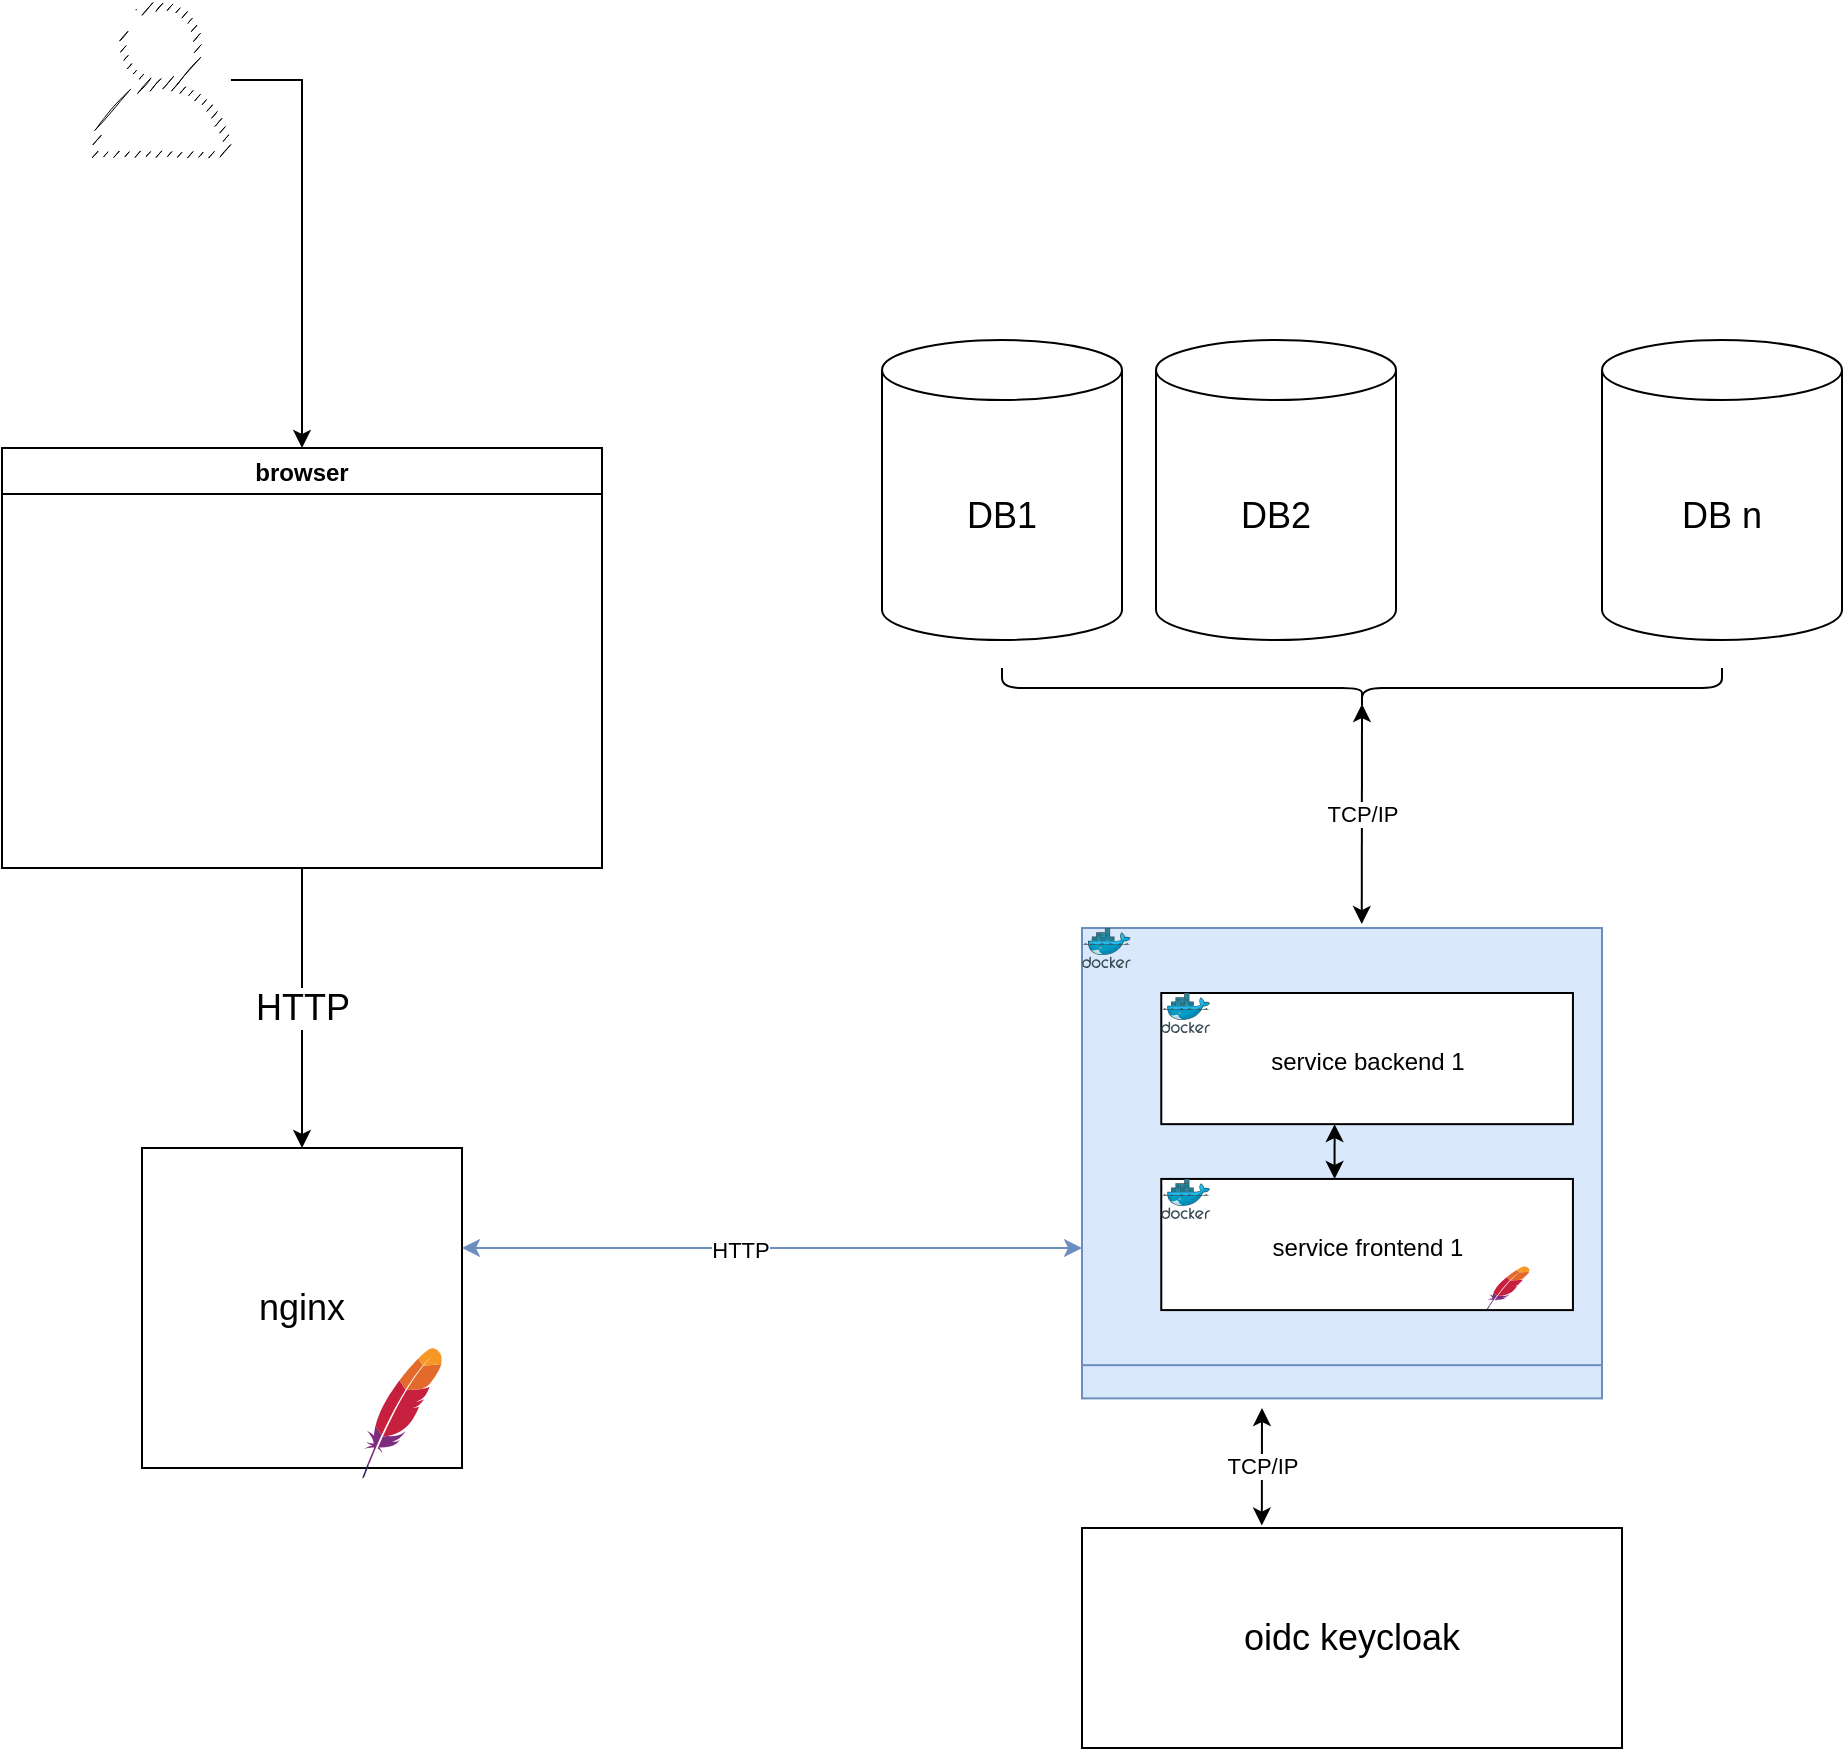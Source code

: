 <mxfile version="21.1.4" type="github">
  <diagram id="C5RBs43oDa-KdzZeNtuy" name="Page-1">
    <mxGraphModel dx="2391" dy="2306" grid="1" gridSize="10" guides="1" tooltips="1" connect="1" arrows="1" fold="1" page="1" pageScale="1" pageWidth="827" pageHeight="1169" math="0" shadow="0">
      <root>
        <mxCell id="WIyWlLk6GJQsqaUBKTNV-0" />
        <mxCell id="WIyWlLk6GJQsqaUBKTNV-1" parent="WIyWlLk6GJQsqaUBKTNV-0" />
        <mxCell id="pcxurhYp8n2T72dtPAna-126" value="nginx" style="whiteSpace=wrap;html=1;aspect=fixed;fontSize=18;" parent="WIyWlLk6GJQsqaUBKTNV-1" vertex="1">
          <mxGeometry x="120" y="90" width="160" height="160" as="geometry" />
        </mxCell>
        <mxCell id="pcxurhYp8n2T72dtPAna-131" value="HTTP" style="edgeStyle=orthogonalEdgeStyle;rounded=0;orthogonalLoop=1;jettySize=auto;html=1;strokeColor=#000000;fontSize=18;fontColor=#000000;" parent="WIyWlLk6GJQsqaUBKTNV-1" source="pcxurhYp8n2T72dtPAna-2" target="pcxurhYp8n2T72dtPAna-126" edge="1">
          <mxGeometry relative="1" as="geometry" />
        </mxCell>
        <mxCell id="pcxurhYp8n2T72dtPAna-2" value="browser" style="swimlane;" parent="WIyWlLk6GJQsqaUBKTNV-1" vertex="1">
          <mxGeometry x="50" y="-260" width="300" height="210" as="geometry">
            <mxRectangle x="100" y="110" width="350" height="230" as="alternateBounds" />
          </mxGeometry>
        </mxCell>
        <mxCell id="pcxurhYp8n2T72dtPAna-8" value="" style="edgeStyle=segmentEdgeStyle;endArrow=classic;html=1;rounded=0;entryX=0.5;entryY=0;entryDx=0;entryDy=0;" parent="WIyWlLk6GJQsqaUBKTNV-1" source="pcxurhYp8n2T72dtPAna-125" target="pcxurhYp8n2T72dtPAna-2" edge="1">
          <mxGeometry width="50" height="50" relative="1" as="geometry">
            <mxPoint x="170" y="10" as="sourcePoint" />
            <mxPoint x="84" y="70" as="targetPoint" />
            <Array as="points" />
          </mxGeometry>
        </mxCell>
        <mxCell id="pcxurhYp8n2T72dtPAna-16" value="" style="dashed=0;outlineConnect=0;html=1;align=center;labelPosition=center;verticalLabelPosition=bottom;verticalAlign=top;shape=mxgraph.weblogos.apache;fontSize=18;" parent="WIyWlLk6GJQsqaUBKTNV-1" vertex="1">
          <mxGeometry x="230" y="190" width="40" height="65.2" as="geometry" />
        </mxCell>
        <mxCell id="pcxurhYp8n2T72dtPAna-92" value="docker-compose" style="group;fillColor=#dae8fc;strokeColor=#6c8ebf;" parent="WIyWlLk6GJQsqaUBKTNV-1" vertex="1" connectable="0">
          <mxGeometry x="590" y="-20" width="260" height="235.2" as="geometry" />
        </mxCell>
        <mxCell id="pcxurhYp8n2T72dtPAna-93" value="" style="rounded=0;whiteSpace=wrap;html=1;fontSize=12;fillColor=#dae8fc;strokeColor=#6c8ebf;" parent="pcxurhYp8n2T72dtPAna-92" vertex="1">
          <mxGeometry width="260" height="218.587" as="geometry" />
        </mxCell>
        <mxCell id="6GgnMS0bUxHBi9sY7yps-4" value="" style="sketch=0;aspect=fixed;html=1;points=[];align=center;image;fontSize=12;image=img/lib/mscae/Docker.svg;" vertex="1" parent="pcxurhYp8n2T72dtPAna-92">
          <mxGeometry width="24.39" height="20" as="geometry" />
        </mxCell>
        <mxCell id="pcxurhYp8n2T72dtPAna-94" value="" style="group" parent="pcxurhYp8n2T72dtPAna-92" vertex="1" connectable="0">
          <mxGeometry x="39.637" y="32.499" width="205.833" height="65.576" as="geometry" />
        </mxCell>
        <mxCell id="pcxurhYp8n2T72dtPAna-95" value="&lt;font style=&quot;font-size: 12px;&quot;&gt;service backend 1&lt;/font&gt;" style="rounded=0;whiteSpace=wrap;html=1;fontSize=18;" parent="pcxurhYp8n2T72dtPAna-94" vertex="1">
          <mxGeometry width="205.833" height="65.576" as="geometry" />
        </mxCell>
        <mxCell id="pcxurhYp8n2T72dtPAna-96" value="" style="sketch=0;aspect=fixed;html=1;points=[];align=center;image;fontSize=12;image=img/lib/mscae/Docker.svg;" parent="pcxurhYp8n2T72dtPAna-94" vertex="1">
          <mxGeometry width="24.39" height="20" as="geometry" />
        </mxCell>
        <mxCell id="pcxurhYp8n2T72dtPAna-97" value="" style="endArrow=classic;startArrow=classic;html=1;rounded=0;fontSize=12;exitX=0.421;exitY=0;exitDx=0;exitDy=0;exitPerimeter=0;" parent="pcxurhYp8n2T72dtPAna-94" source="pcxurhYp8n2T72dtPAna-99" edge="1">
          <mxGeometry width="50" height="50" relative="1" as="geometry">
            <mxPoint x="32.5" y="120.223" as="sourcePoint" />
            <mxPoint x="86.667" y="65.576" as="targetPoint" />
          </mxGeometry>
        </mxCell>
        <mxCell id="6GgnMS0bUxHBi9sY7yps-2" value="" style="shape=image;html=1;verticalAlign=top;verticalLabelPosition=bottom;labelBackgroundColor=#ffffff;imageAspect=0;aspect=fixed;image=https://cdn1.iconfinder.com/data/icons/science-technology-outline-24-px/24/Chemical_flask_chemistry_conical_flask_flask_laboratory_1-128.png" vertex="1" parent="pcxurhYp8n2T72dtPAna-94">
          <mxGeometry x="184.167" y="43.717" width="21.667" height="21.667" as="geometry" />
        </mxCell>
        <mxCell id="6GgnMS0bUxHBi9sY7yps-3" value="" style="shape=image;html=1;verticalAlign=top;verticalLabelPosition=bottom;labelBackgroundColor=#ffffff;imageAspect=0;aspect=fixed;image=https://cdn1.iconfinder.com/data/icons/ionicons-fill-vol-2/512/logo-python-128.png" vertex="1" parent="pcxurhYp8n2T72dtPAna-94">
          <mxGeometry x="162.5" y="43.717" width="21.667" height="21.667" as="geometry" />
        </mxCell>
        <mxCell id="pcxurhYp8n2T72dtPAna-98" value="" style="group" parent="pcxurhYp8n2T72dtPAna-92" vertex="1" connectable="0">
          <mxGeometry x="39.637" y="125.472" width="205.833" height="93.118" as="geometry" />
        </mxCell>
        <mxCell id="pcxurhYp8n2T72dtPAna-99" value="&lt;font style=&quot;font-size: 12px;&quot;&gt;service frontend 1&lt;/font&gt;" style="rounded=0;whiteSpace=wrap;html=1;fontSize=18;" parent="pcxurhYp8n2T72dtPAna-98" vertex="1">
          <mxGeometry width="205.833" height="65.576" as="geometry" />
        </mxCell>
        <mxCell id="pcxurhYp8n2T72dtPAna-100" value="" style="sketch=0;aspect=fixed;html=1;points=[];align=center;image;fontSize=12;image=img/lib/mscae/Docker.svg;" parent="pcxurhYp8n2T72dtPAna-98" vertex="1">
          <mxGeometry width="24.39" height="20" as="geometry" />
        </mxCell>
        <mxCell id="6GgnMS0bUxHBi9sY7yps-0" value="" style="shape=image;html=1;verticalAlign=top;verticalLabelPosition=bottom;labelBackgroundColor=#ffffff;imageAspect=0;aspect=fixed;image=https://cdn1.iconfinder.com/data/icons/ionicons-fill-vol-2/512/logo-vue-128.png" vertex="1" parent="pcxurhYp8n2T72dtPAna-98">
          <mxGeometry x="184.167" y="43.717" width="21.667" height="21.667" as="geometry" />
        </mxCell>
        <mxCell id="6GgnMS0bUxHBi9sY7yps-1" value="" style="dashed=0;outlineConnect=0;html=1;align=center;labelPosition=center;verticalLabelPosition=bottom;verticalAlign=top;shape=mxgraph.weblogos.apache" vertex="1" parent="pcxurhYp8n2T72dtPAna-98">
          <mxGeometry x="162.5" y="43.717" width="21.667" height="21.859" as="geometry" />
        </mxCell>
        <mxCell id="pcxurhYp8n2T72dtPAna-101" value="" style="endArrow=classic;startArrow=classic;html=1;rounded=0;fontSize=12;fontColor=#000000;entryX=0;entryY=0.732;entryDx=0;entryDy=0;entryPerimeter=0;fillColor=#dae8fc;strokeColor=#6c8ebf;" parent="WIyWlLk6GJQsqaUBKTNV-1" target="pcxurhYp8n2T72dtPAna-93" edge="1">
          <mxGeometry width="50" height="50" relative="1" as="geometry">
            <mxPoint x="280" y="140" as="sourcePoint" />
            <mxPoint x="440" y="430" as="targetPoint" />
            <Array as="points">
              <mxPoint x="290" y="140" />
            </Array>
          </mxGeometry>
        </mxCell>
        <mxCell id="6GgnMS0bUxHBi9sY7yps-12" value="HTTP" style="edgeLabel;html=1;align=center;verticalAlign=middle;resizable=0;points=[];" vertex="1" connectable="0" parent="pcxurhYp8n2T72dtPAna-101">
          <mxGeometry x="-0.103" y="-1" relative="1" as="geometry">
            <mxPoint as="offset" />
          </mxGeometry>
        </mxCell>
        <mxCell id="pcxurhYp8n2T72dtPAna-108" value="" style="group;fillColor=#f8cecc;strokeColor=#b85450;gradientColor=#ea6b66;" parent="WIyWlLk6GJQsqaUBKTNV-1" vertex="1" connectable="0">
          <mxGeometry x="590" y="280" width="270" height="110" as="geometry" />
        </mxCell>
        <mxCell id="pcxurhYp8n2T72dtPAna-106" value="&lt;font style=&quot;font-size: 18px;&quot;&gt;oidc&amp;nbsp;keycloak&lt;/font&gt;" style="rounded=0;whiteSpace=wrap;html=1;fontSize=12;" parent="pcxurhYp8n2T72dtPAna-108" vertex="1">
          <mxGeometry width="270" height="110" as="geometry" />
        </mxCell>
        <mxCell id="pcxurhYp8n2T72dtPAna-107" value="" style="shape=image;html=1;verticalAlign=top;verticalLabelPosition=bottom;labelBackgroundColor=#ffffff;imageAspect=0;aspect=fixed;image=https://cdn2.iconfinder.com/data/icons/bitsies/128/Locked-128.png;fontSize=12;fontColor=#000000;fillColor=#D80073;imageBackground=default;" parent="pcxurhYp8n2T72dtPAna-108" vertex="1">
          <mxGeometry x="210.938" y="70" width="30" height="30" as="geometry" />
        </mxCell>
        <mxCell id="pcxurhYp8n2T72dtPAna-117" value="&lt;font color=&quot;#000000&quot;&gt;DB2&lt;/font&gt;" style="shape=cylinder3;whiteSpace=wrap;html=1;boundedLbl=1;backgroundOutline=1;size=15;fontSize=18;fontColor=#990000;fillColor=#FFFFFF;" parent="WIyWlLk6GJQsqaUBKTNV-1" vertex="1">
          <mxGeometry x="627" y="-314" width="120" height="150" as="geometry" />
        </mxCell>
        <mxCell id="pcxurhYp8n2T72dtPAna-125" value="" style="sketch=1;outlineConnect=0;fontColor=#ffffff;fillColor=#000000;strokeColor=#A50040;dashed=1;verticalLabelPosition=bottom;verticalAlign=top;align=center;html=1;fontSize=12;fontStyle=0;aspect=fixed;pointerEvents=1;shape=mxgraph.aws4.user;strokeWidth=1;shadow=0;" parent="WIyWlLk6GJQsqaUBKTNV-1" vertex="1">
          <mxGeometry x="90" y="-483" width="78" height="78" as="geometry" />
        </mxCell>
        <mxCell id="6GgnMS0bUxHBi9sY7yps-5" value="TCP/IP" style="endArrow=classic;startArrow=classic;html=1;rounded=0;exitX=0.538;exitY=-0.009;exitDx=0;exitDy=0;exitPerimeter=0;entryX=0.1;entryY=0.5;entryDx=0;entryDy=0;entryPerimeter=0;" edge="1" parent="WIyWlLk6GJQsqaUBKTNV-1" source="pcxurhYp8n2T72dtPAna-93" target="6GgnMS0bUxHBi9sY7yps-8">
          <mxGeometry width="50" height="50" relative="1" as="geometry">
            <mxPoint x="370" y="-110" as="sourcePoint" />
            <mxPoint x="680" y="-110" as="targetPoint" />
          </mxGeometry>
        </mxCell>
        <mxCell id="6GgnMS0bUxHBi9sY7yps-6" value="&lt;font color=&quot;#000000&quot;&gt;DB1&lt;/font&gt;" style="shape=cylinder3;whiteSpace=wrap;html=1;boundedLbl=1;backgroundOutline=1;size=15;fontSize=18;fontColor=#990000;fillColor=#FFFFFF;" vertex="1" parent="WIyWlLk6GJQsqaUBKTNV-1">
          <mxGeometry x="490" y="-314" width="120" height="150" as="geometry" />
        </mxCell>
        <mxCell id="6GgnMS0bUxHBi9sY7yps-7" value="&lt;font color=&quot;#000000&quot;&gt;DB n&lt;/font&gt;" style="shape=cylinder3;whiteSpace=wrap;html=1;boundedLbl=1;backgroundOutline=1;size=15;fontSize=18;fontColor=#990000;fillColor=#FFFFFF;" vertex="1" parent="WIyWlLk6GJQsqaUBKTNV-1">
          <mxGeometry x="850" y="-314" width="120" height="150" as="geometry" />
        </mxCell>
        <mxCell id="6GgnMS0bUxHBi9sY7yps-8" value="" style="shape=curlyBracket;whiteSpace=wrap;html=1;rounded=1;flipH=1;labelPosition=right;verticalLabelPosition=middle;align=left;verticalAlign=middle;direction=north;" vertex="1" parent="WIyWlLk6GJQsqaUBKTNV-1">
          <mxGeometry x="550" y="-150" width="360" height="20" as="geometry" />
        </mxCell>
        <mxCell id="6GgnMS0bUxHBi9sY7yps-10" value="" style="shape=image;html=1;verticalAlign=top;verticalLabelPosition=bottom;labelBackgroundColor=#ffffff;imageAspect=0;aspect=fixed;image=https://cdn4.iconfinder.com/data/icons/essential-app-1/16/dot-more-menu-hide-128.png" vertex="1" parent="WIyWlLk6GJQsqaUBKTNV-1">
          <mxGeometry x="760" y="-280" width="82" height="82" as="geometry" />
        </mxCell>
        <mxCell id="6GgnMS0bUxHBi9sY7yps-11" value="TCP/IP" style="endArrow=classic;startArrow=classic;html=1;rounded=0;exitX=0.333;exitY=-0.011;exitDx=0;exitDy=0;exitPerimeter=0;" edge="1" parent="WIyWlLk6GJQsqaUBKTNV-1" source="pcxurhYp8n2T72dtPAna-106">
          <mxGeometry width="50" height="50" relative="1" as="geometry">
            <mxPoint x="670" y="330" as="sourcePoint" />
            <mxPoint x="680" y="220" as="targetPoint" />
          </mxGeometry>
        </mxCell>
      </root>
    </mxGraphModel>
  </diagram>
</mxfile>
